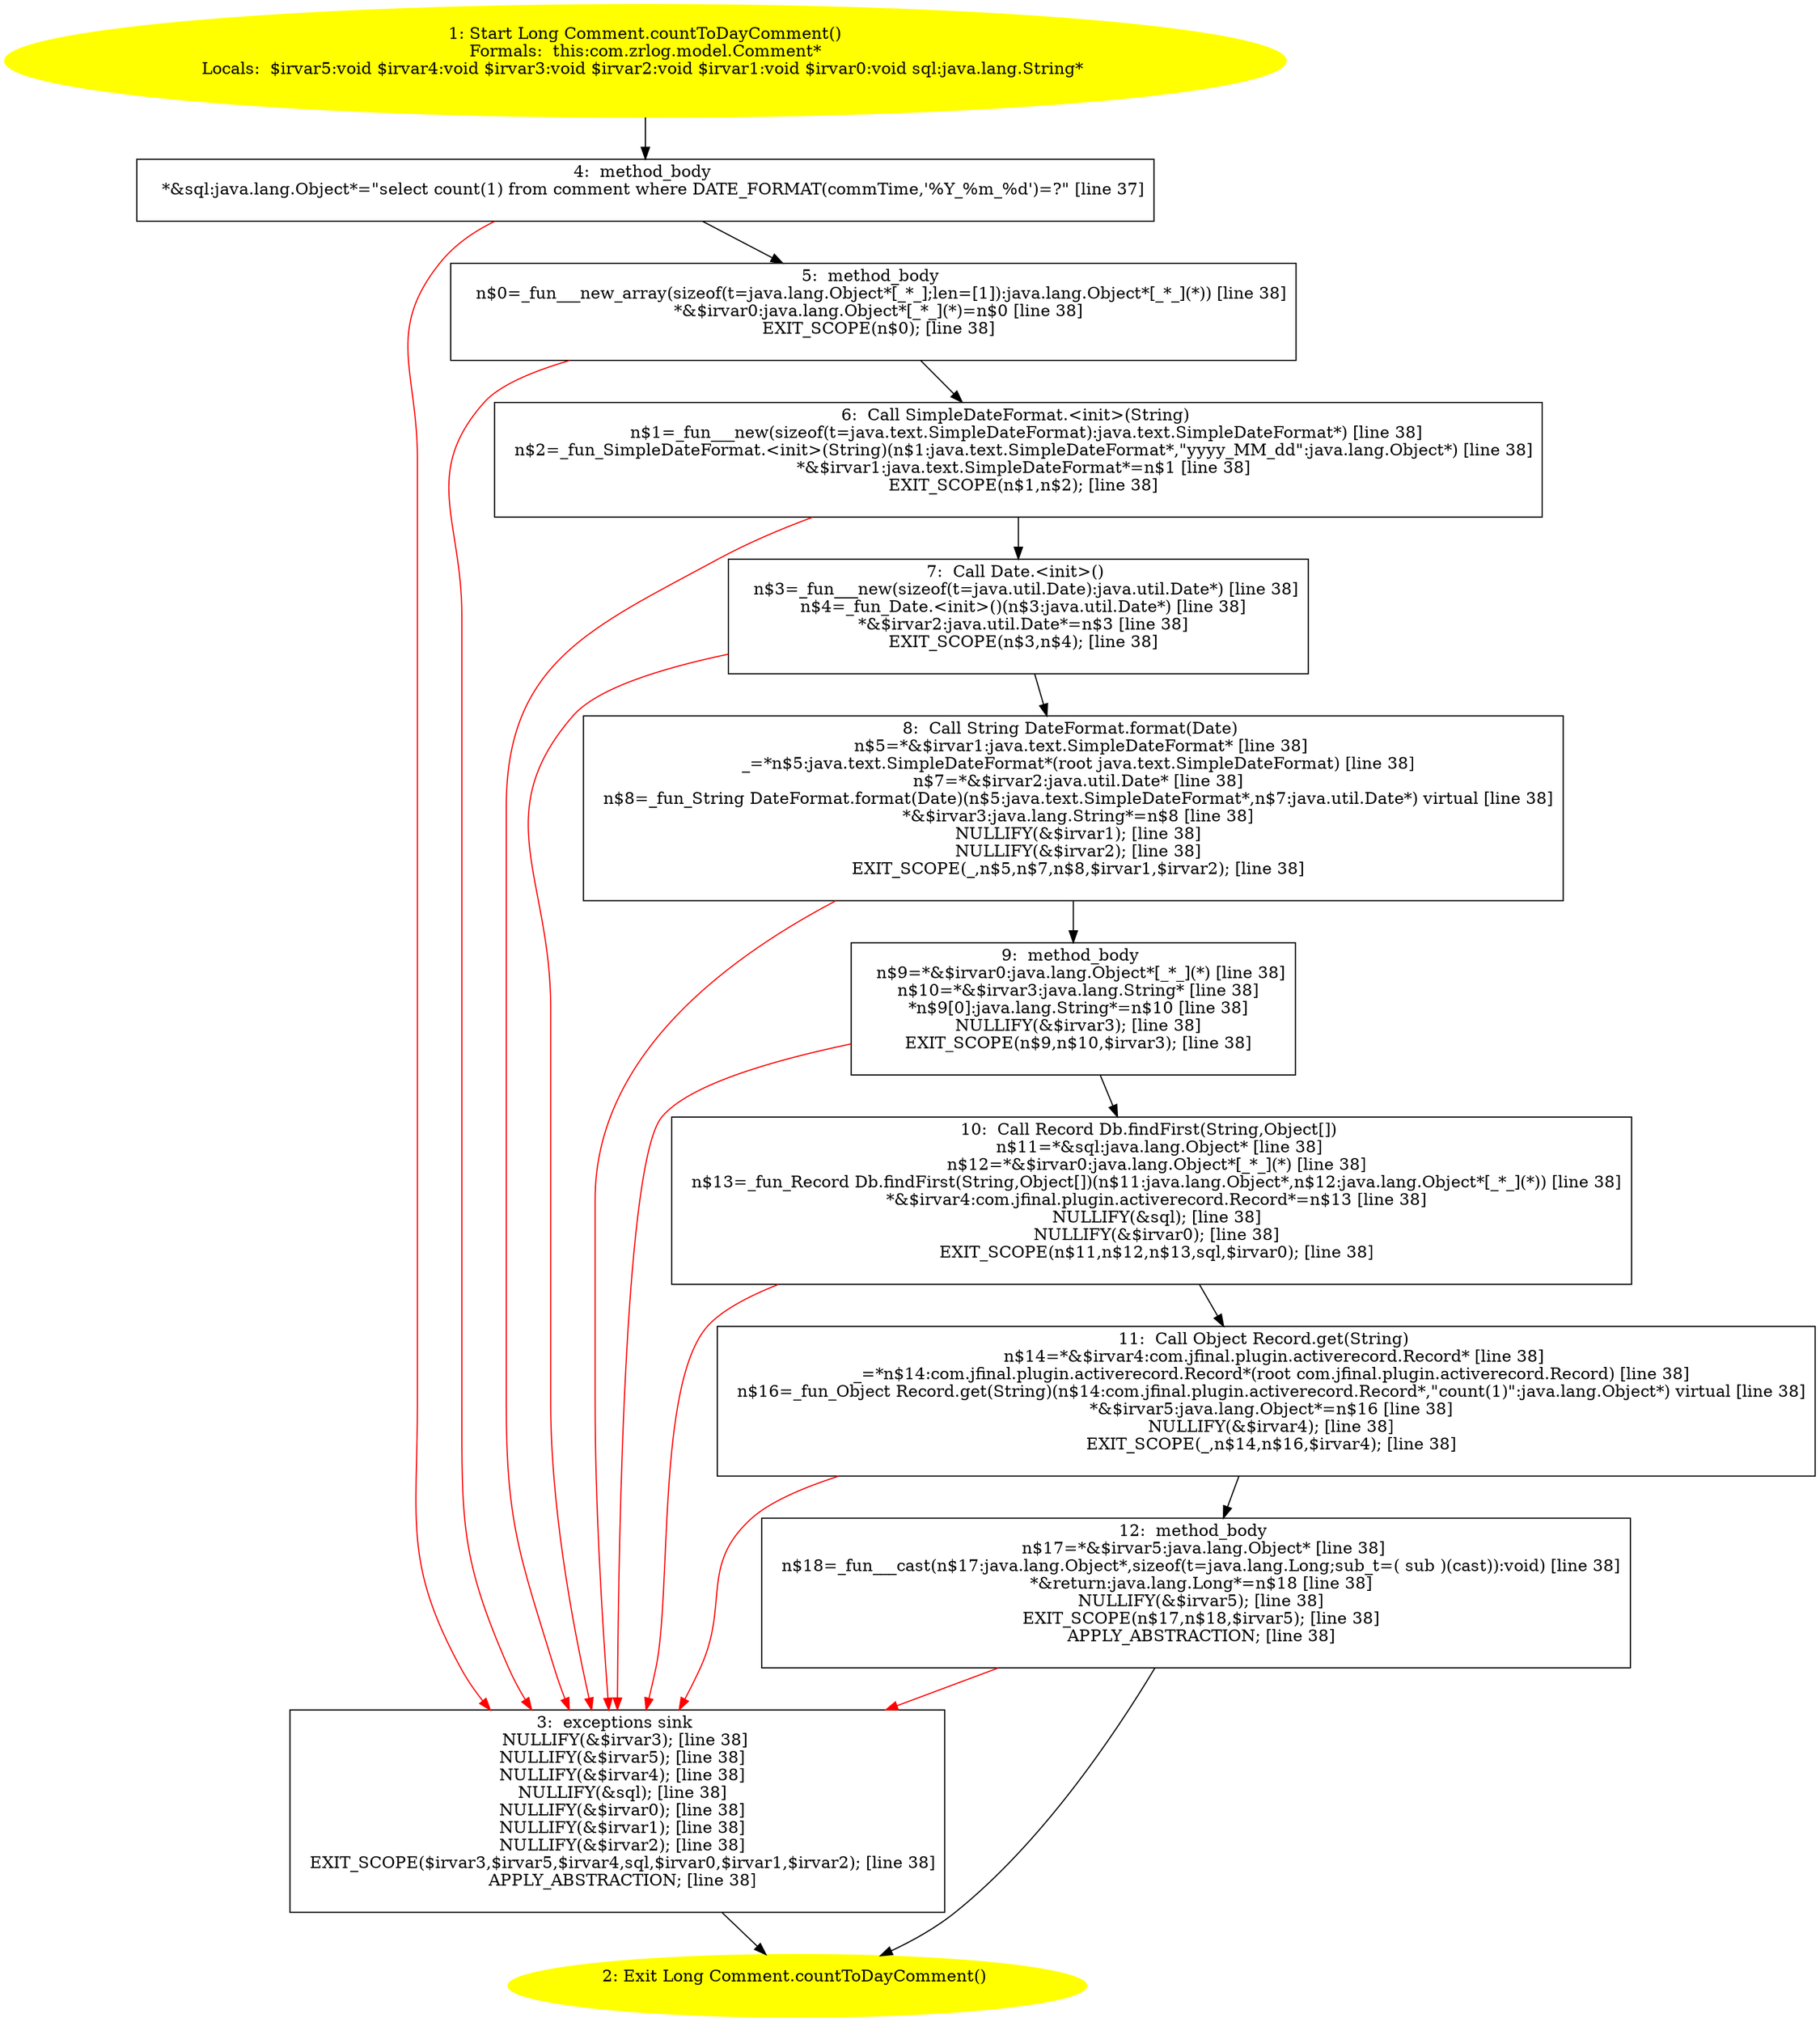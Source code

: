 /* @generated */
digraph cfg {
"com.zrlog.model.Comment.countToDayComment():java.lang.Long.7b439123f2f5ce40eb0e1510de05cc34_1" [label="1: Start Long Comment.countToDayComment()\nFormals:  this:com.zrlog.model.Comment*\nLocals:  $irvar5:void $irvar4:void $irvar3:void $irvar2:void $irvar1:void $irvar0:void sql:java.lang.String* \n  " color=yellow style=filled]
	

	 "com.zrlog.model.Comment.countToDayComment():java.lang.Long.7b439123f2f5ce40eb0e1510de05cc34_1" -> "com.zrlog.model.Comment.countToDayComment():java.lang.Long.7b439123f2f5ce40eb0e1510de05cc34_4" ;
"com.zrlog.model.Comment.countToDayComment():java.lang.Long.7b439123f2f5ce40eb0e1510de05cc34_2" [label="2: Exit Long Comment.countToDayComment() \n  " color=yellow style=filled]
	

"com.zrlog.model.Comment.countToDayComment():java.lang.Long.7b439123f2f5ce40eb0e1510de05cc34_3" [label="3:  exceptions sink \n   NULLIFY(&$irvar3); [line 38]\n  NULLIFY(&$irvar5); [line 38]\n  NULLIFY(&$irvar4); [line 38]\n  NULLIFY(&sql); [line 38]\n  NULLIFY(&$irvar0); [line 38]\n  NULLIFY(&$irvar1); [line 38]\n  NULLIFY(&$irvar2); [line 38]\n  EXIT_SCOPE($irvar3,$irvar5,$irvar4,sql,$irvar0,$irvar1,$irvar2); [line 38]\n  APPLY_ABSTRACTION; [line 38]\n " shape="box"]
	

	 "com.zrlog.model.Comment.countToDayComment():java.lang.Long.7b439123f2f5ce40eb0e1510de05cc34_3" -> "com.zrlog.model.Comment.countToDayComment():java.lang.Long.7b439123f2f5ce40eb0e1510de05cc34_2" ;
"com.zrlog.model.Comment.countToDayComment():java.lang.Long.7b439123f2f5ce40eb0e1510de05cc34_4" [label="4:  method_body \n   *&sql:java.lang.Object*=\"select count(1) from comment where DATE_FORMAT(commTime,'%Y_%m_%d')=?\" [line 37]\n " shape="box"]
	

	 "com.zrlog.model.Comment.countToDayComment():java.lang.Long.7b439123f2f5ce40eb0e1510de05cc34_4" -> "com.zrlog.model.Comment.countToDayComment():java.lang.Long.7b439123f2f5ce40eb0e1510de05cc34_5" ;
	 "com.zrlog.model.Comment.countToDayComment():java.lang.Long.7b439123f2f5ce40eb0e1510de05cc34_4" -> "com.zrlog.model.Comment.countToDayComment():java.lang.Long.7b439123f2f5ce40eb0e1510de05cc34_3" [color="red" ];
"com.zrlog.model.Comment.countToDayComment():java.lang.Long.7b439123f2f5ce40eb0e1510de05cc34_5" [label="5:  method_body \n   n$0=_fun___new_array(sizeof(t=java.lang.Object*[_*_];len=[1]):java.lang.Object*[_*_](*)) [line 38]\n  *&$irvar0:java.lang.Object*[_*_](*)=n$0 [line 38]\n  EXIT_SCOPE(n$0); [line 38]\n " shape="box"]
	

	 "com.zrlog.model.Comment.countToDayComment():java.lang.Long.7b439123f2f5ce40eb0e1510de05cc34_5" -> "com.zrlog.model.Comment.countToDayComment():java.lang.Long.7b439123f2f5ce40eb0e1510de05cc34_6" ;
	 "com.zrlog.model.Comment.countToDayComment():java.lang.Long.7b439123f2f5ce40eb0e1510de05cc34_5" -> "com.zrlog.model.Comment.countToDayComment():java.lang.Long.7b439123f2f5ce40eb0e1510de05cc34_3" [color="red" ];
"com.zrlog.model.Comment.countToDayComment():java.lang.Long.7b439123f2f5ce40eb0e1510de05cc34_6" [label="6:  Call SimpleDateFormat.<init>(String) \n   n$1=_fun___new(sizeof(t=java.text.SimpleDateFormat):java.text.SimpleDateFormat*) [line 38]\n  n$2=_fun_SimpleDateFormat.<init>(String)(n$1:java.text.SimpleDateFormat*,\"yyyy_MM_dd\":java.lang.Object*) [line 38]\n  *&$irvar1:java.text.SimpleDateFormat*=n$1 [line 38]\n  EXIT_SCOPE(n$1,n$2); [line 38]\n " shape="box"]
	

	 "com.zrlog.model.Comment.countToDayComment():java.lang.Long.7b439123f2f5ce40eb0e1510de05cc34_6" -> "com.zrlog.model.Comment.countToDayComment():java.lang.Long.7b439123f2f5ce40eb0e1510de05cc34_7" ;
	 "com.zrlog.model.Comment.countToDayComment():java.lang.Long.7b439123f2f5ce40eb0e1510de05cc34_6" -> "com.zrlog.model.Comment.countToDayComment():java.lang.Long.7b439123f2f5ce40eb0e1510de05cc34_3" [color="red" ];
"com.zrlog.model.Comment.countToDayComment():java.lang.Long.7b439123f2f5ce40eb0e1510de05cc34_7" [label="7:  Call Date.<init>() \n   n$3=_fun___new(sizeof(t=java.util.Date):java.util.Date*) [line 38]\n  n$4=_fun_Date.<init>()(n$3:java.util.Date*) [line 38]\n  *&$irvar2:java.util.Date*=n$3 [line 38]\n  EXIT_SCOPE(n$3,n$4); [line 38]\n " shape="box"]
	

	 "com.zrlog.model.Comment.countToDayComment():java.lang.Long.7b439123f2f5ce40eb0e1510de05cc34_7" -> "com.zrlog.model.Comment.countToDayComment():java.lang.Long.7b439123f2f5ce40eb0e1510de05cc34_8" ;
	 "com.zrlog.model.Comment.countToDayComment():java.lang.Long.7b439123f2f5ce40eb0e1510de05cc34_7" -> "com.zrlog.model.Comment.countToDayComment():java.lang.Long.7b439123f2f5ce40eb0e1510de05cc34_3" [color="red" ];
"com.zrlog.model.Comment.countToDayComment():java.lang.Long.7b439123f2f5ce40eb0e1510de05cc34_8" [label="8:  Call String DateFormat.format(Date) \n   n$5=*&$irvar1:java.text.SimpleDateFormat* [line 38]\n  _=*n$5:java.text.SimpleDateFormat*(root java.text.SimpleDateFormat) [line 38]\n  n$7=*&$irvar2:java.util.Date* [line 38]\n  n$8=_fun_String DateFormat.format(Date)(n$5:java.text.SimpleDateFormat*,n$7:java.util.Date*) virtual [line 38]\n  *&$irvar3:java.lang.String*=n$8 [line 38]\n  NULLIFY(&$irvar1); [line 38]\n  NULLIFY(&$irvar2); [line 38]\n  EXIT_SCOPE(_,n$5,n$7,n$8,$irvar1,$irvar2); [line 38]\n " shape="box"]
	

	 "com.zrlog.model.Comment.countToDayComment():java.lang.Long.7b439123f2f5ce40eb0e1510de05cc34_8" -> "com.zrlog.model.Comment.countToDayComment():java.lang.Long.7b439123f2f5ce40eb0e1510de05cc34_9" ;
	 "com.zrlog.model.Comment.countToDayComment():java.lang.Long.7b439123f2f5ce40eb0e1510de05cc34_8" -> "com.zrlog.model.Comment.countToDayComment():java.lang.Long.7b439123f2f5ce40eb0e1510de05cc34_3" [color="red" ];
"com.zrlog.model.Comment.countToDayComment():java.lang.Long.7b439123f2f5ce40eb0e1510de05cc34_9" [label="9:  method_body \n   n$9=*&$irvar0:java.lang.Object*[_*_](*) [line 38]\n  n$10=*&$irvar3:java.lang.String* [line 38]\n  *n$9[0]:java.lang.String*=n$10 [line 38]\n  NULLIFY(&$irvar3); [line 38]\n  EXIT_SCOPE(n$9,n$10,$irvar3); [line 38]\n " shape="box"]
	

	 "com.zrlog.model.Comment.countToDayComment():java.lang.Long.7b439123f2f5ce40eb0e1510de05cc34_9" -> "com.zrlog.model.Comment.countToDayComment():java.lang.Long.7b439123f2f5ce40eb0e1510de05cc34_10" ;
	 "com.zrlog.model.Comment.countToDayComment():java.lang.Long.7b439123f2f5ce40eb0e1510de05cc34_9" -> "com.zrlog.model.Comment.countToDayComment():java.lang.Long.7b439123f2f5ce40eb0e1510de05cc34_3" [color="red" ];
"com.zrlog.model.Comment.countToDayComment():java.lang.Long.7b439123f2f5ce40eb0e1510de05cc34_10" [label="10:  Call Record Db.findFirst(String,Object[]) \n   n$11=*&sql:java.lang.Object* [line 38]\n  n$12=*&$irvar0:java.lang.Object*[_*_](*) [line 38]\n  n$13=_fun_Record Db.findFirst(String,Object[])(n$11:java.lang.Object*,n$12:java.lang.Object*[_*_](*)) [line 38]\n  *&$irvar4:com.jfinal.plugin.activerecord.Record*=n$13 [line 38]\n  NULLIFY(&sql); [line 38]\n  NULLIFY(&$irvar0); [line 38]\n  EXIT_SCOPE(n$11,n$12,n$13,sql,$irvar0); [line 38]\n " shape="box"]
	

	 "com.zrlog.model.Comment.countToDayComment():java.lang.Long.7b439123f2f5ce40eb0e1510de05cc34_10" -> "com.zrlog.model.Comment.countToDayComment():java.lang.Long.7b439123f2f5ce40eb0e1510de05cc34_11" ;
	 "com.zrlog.model.Comment.countToDayComment():java.lang.Long.7b439123f2f5ce40eb0e1510de05cc34_10" -> "com.zrlog.model.Comment.countToDayComment():java.lang.Long.7b439123f2f5ce40eb0e1510de05cc34_3" [color="red" ];
"com.zrlog.model.Comment.countToDayComment():java.lang.Long.7b439123f2f5ce40eb0e1510de05cc34_11" [label="11:  Call Object Record.get(String) \n   n$14=*&$irvar4:com.jfinal.plugin.activerecord.Record* [line 38]\n  _=*n$14:com.jfinal.plugin.activerecord.Record*(root com.jfinal.plugin.activerecord.Record) [line 38]\n  n$16=_fun_Object Record.get(String)(n$14:com.jfinal.plugin.activerecord.Record*,\"count(1)\":java.lang.Object*) virtual [line 38]\n  *&$irvar5:java.lang.Object*=n$16 [line 38]\n  NULLIFY(&$irvar4); [line 38]\n  EXIT_SCOPE(_,n$14,n$16,$irvar4); [line 38]\n " shape="box"]
	

	 "com.zrlog.model.Comment.countToDayComment():java.lang.Long.7b439123f2f5ce40eb0e1510de05cc34_11" -> "com.zrlog.model.Comment.countToDayComment():java.lang.Long.7b439123f2f5ce40eb0e1510de05cc34_12" ;
	 "com.zrlog.model.Comment.countToDayComment():java.lang.Long.7b439123f2f5ce40eb0e1510de05cc34_11" -> "com.zrlog.model.Comment.countToDayComment():java.lang.Long.7b439123f2f5ce40eb0e1510de05cc34_3" [color="red" ];
"com.zrlog.model.Comment.countToDayComment():java.lang.Long.7b439123f2f5ce40eb0e1510de05cc34_12" [label="12:  method_body \n   n$17=*&$irvar5:java.lang.Object* [line 38]\n  n$18=_fun___cast(n$17:java.lang.Object*,sizeof(t=java.lang.Long;sub_t=( sub )(cast)):void) [line 38]\n  *&return:java.lang.Long*=n$18 [line 38]\n  NULLIFY(&$irvar5); [line 38]\n  EXIT_SCOPE(n$17,n$18,$irvar5); [line 38]\n  APPLY_ABSTRACTION; [line 38]\n " shape="box"]
	

	 "com.zrlog.model.Comment.countToDayComment():java.lang.Long.7b439123f2f5ce40eb0e1510de05cc34_12" -> "com.zrlog.model.Comment.countToDayComment():java.lang.Long.7b439123f2f5ce40eb0e1510de05cc34_2" ;
	 "com.zrlog.model.Comment.countToDayComment():java.lang.Long.7b439123f2f5ce40eb0e1510de05cc34_12" -> "com.zrlog.model.Comment.countToDayComment():java.lang.Long.7b439123f2f5ce40eb0e1510de05cc34_3" [color="red" ];
}
